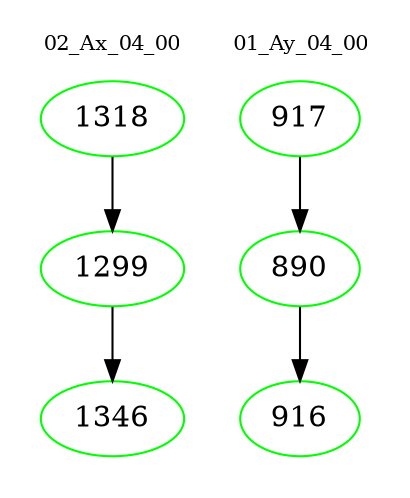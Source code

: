 digraph{
subgraph cluster_0 {
color = white
label = "02_Ax_04_00";
fontsize=10;
T0_1318 [label="1318", color="green"]
T0_1318 -> T0_1299 [color="black"]
T0_1299 [label="1299", color="green"]
T0_1299 -> T0_1346 [color="black"]
T0_1346 [label="1346", color="green"]
}
subgraph cluster_1 {
color = white
label = "01_Ay_04_00";
fontsize=10;
T1_917 [label="917", color="green"]
T1_917 -> T1_890 [color="black"]
T1_890 [label="890", color="green"]
T1_890 -> T1_916 [color="black"]
T1_916 [label="916", color="green"]
}
}
